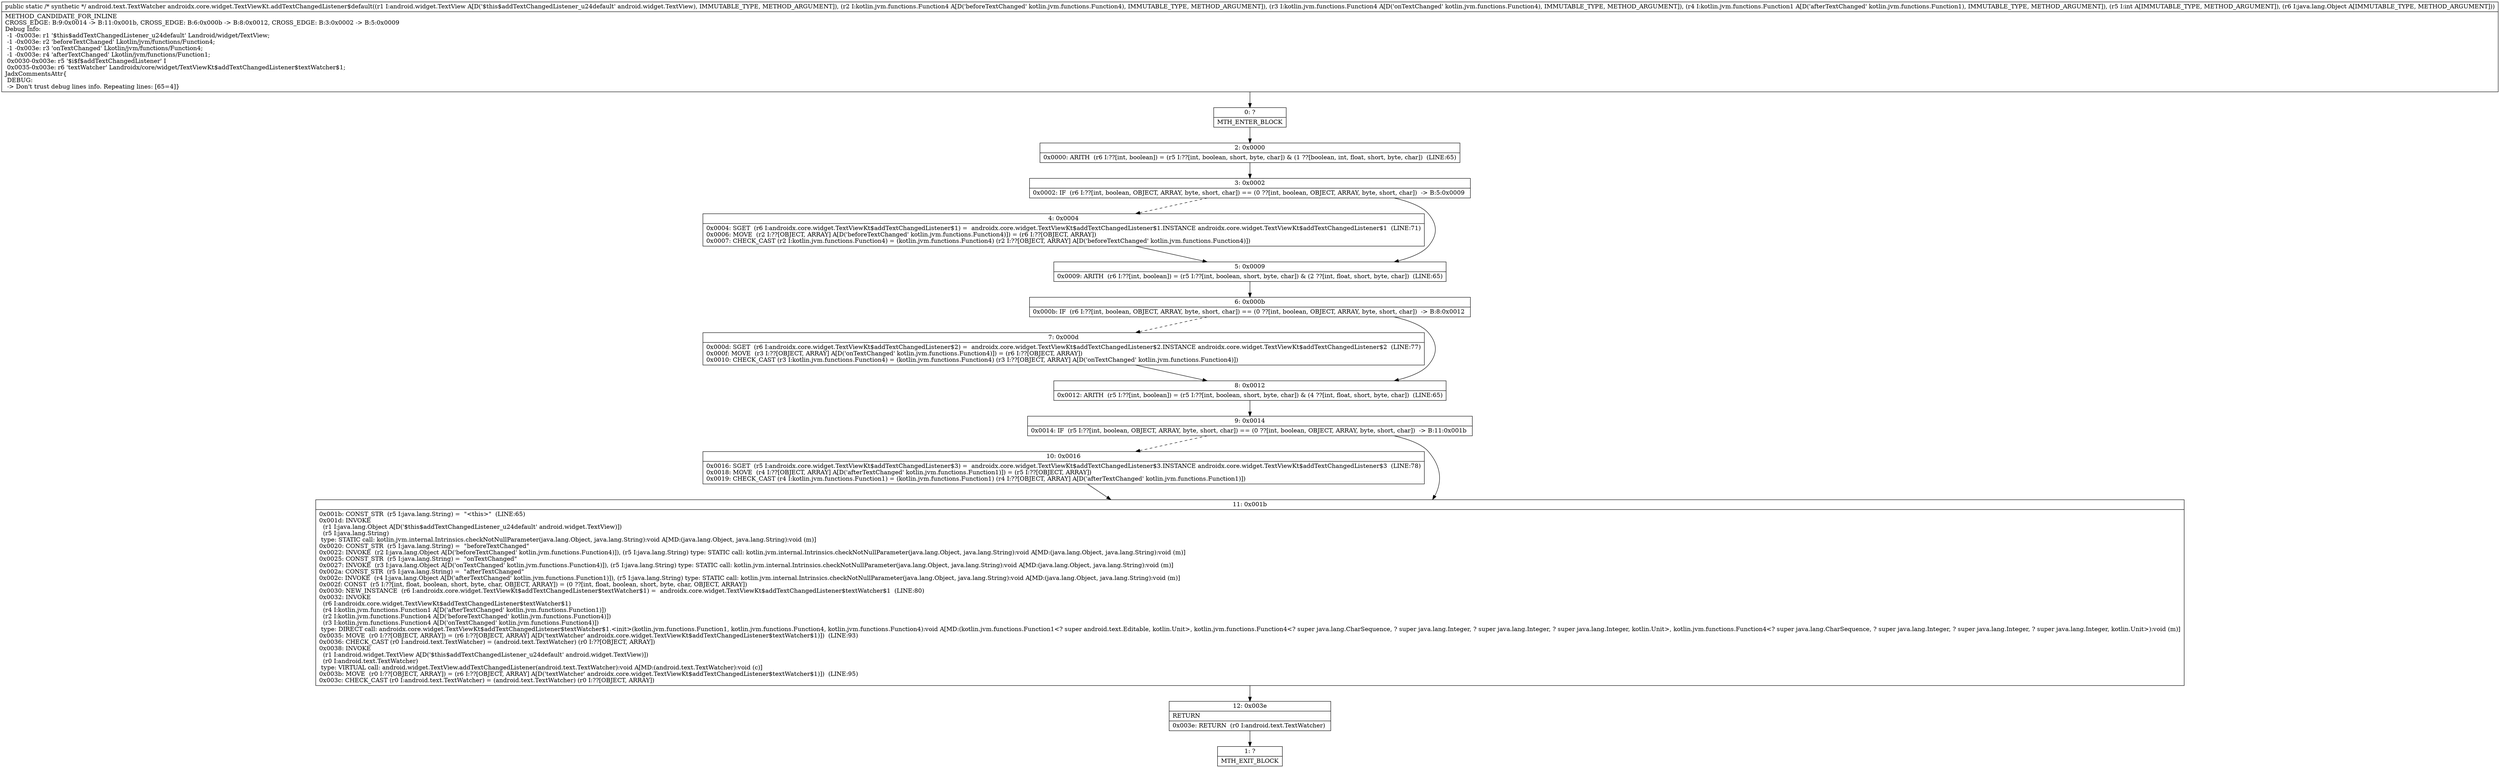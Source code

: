 digraph "CFG forandroidx.core.widget.TextViewKt.addTextChangedListener$default(Landroid\/widget\/TextView;Lkotlin\/jvm\/functions\/Function4;Lkotlin\/jvm\/functions\/Function4;Lkotlin\/jvm\/functions\/Function1;ILjava\/lang\/Object;)Landroid\/text\/TextWatcher;" {
Node_0 [shape=record,label="{0\:\ ?|MTH_ENTER_BLOCK\l}"];
Node_2 [shape=record,label="{2\:\ 0x0000|0x0000: ARITH  (r6 I:??[int, boolean]) = (r5 I:??[int, boolean, short, byte, char]) & (1 ??[boolean, int, float, short, byte, char])  (LINE:65)\l}"];
Node_3 [shape=record,label="{3\:\ 0x0002|0x0002: IF  (r6 I:??[int, boolean, OBJECT, ARRAY, byte, short, char]) == (0 ??[int, boolean, OBJECT, ARRAY, byte, short, char])  \-\> B:5:0x0009 \l}"];
Node_4 [shape=record,label="{4\:\ 0x0004|0x0004: SGET  (r6 I:androidx.core.widget.TextViewKt$addTextChangedListener$1) =  androidx.core.widget.TextViewKt$addTextChangedListener$1.INSTANCE androidx.core.widget.TextViewKt$addTextChangedListener$1  (LINE:71)\l0x0006: MOVE  (r2 I:??[OBJECT, ARRAY] A[D('beforeTextChanged' kotlin.jvm.functions.Function4)]) = (r6 I:??[OBJECT, ARRAY]) \l0x0007: CHECK_CAST (r2 I:kotlin.jvm.functions.Function4) = (kotlin.jvm.functions.Function4) (r2 I:??[OBJECT, ARRAY] A[D('beforeTextChanged' kotlin.jvm.functions.Function4)]) \l}"];
Node_5 [shape=record,label="{5\:\ 0x0009|0x0009: ARITH  (r6 I:??[int, boolean]) = (r5 I:??[int, boolean, short, byte, char]) & (2 ??[int, float, short, byte, char])  (LINE:65)\l}"];
Node_6 [shape=record,label="{6\:\ 0x000b|0x000b: IF  (r6 I:??[int, boolean, OBJECT, ARRAY, byte, short, char]) == (0 ??[int, boolean, OBJECT, ARRAY, byte, short, char])  \-\> B:8:0x0012 \l}"];
Node_7 [shape=record,label="{7\:\ 0x000d|0x000d: SGET  (r6 I:androidx.core.widget.TextViewKt$addTextChangedListener$2) =  androidx.core.widget.TextViewKt$addTextChangedListener$2.INSTANCE androidx.core.widget.TextViewKt$addTextChangedListener$2  (LINE:77)\l0x000f: MOVE  (r3 I:??[OBJECT, ARRAY] A[D('onTextChanged' kotlin.jvm.functions.Function4)]) = (r6 I:??[OBJECT, ARRAY]) \l0x0010: CHECK_CAST (r3 I:kotlin.jvm.functions.Function4) = (kotlin.jvm.functions.Function4) (r3 I:??[OBJECT, ARRAY] A[D('onTextChanged' kotlin.jvm.functions.Function4)]) \l}"];
Node_8 [shape=record,label="{8\:\ 0x0012|0x0012: ARITH  (r5 I:??[int, boolean]) = (r5 I:??[int, boolean, short, byte, char]) & (4 ??[int, float, short, byte, char])  (LINE:65)\l}"];
Node_9 [shape=record,label="{9\:\ 0x0014|0x0014: IF  (r5 I:??[int, boolean, OBJECT, ARRAY, byte, short, char]) == (0 ??[int, boolean, OBJECT, ARRAY, byte, short, char])  \-\> B:11:0x001b \l}"];
Node_10 [shape=record,label="{10\:\ 0x0016|0x0016: SGET  (r5 I:androidx.core.widget.TextViewKt$addTextChangedListener$3) =  androidx.core.widget.TextViewKt$addTextChangedListener$3.INSTANCE androidx.core.widget.TextViewKt$addTextChangedListener$3  (LINE:78)\l0x0018: MOVE  (r4 I:??[OBJECT, ARRAY] A[D('afterTextChanged' kotlin.jvm.functions.Function1)]) = (r5 I:??[OBJECT, ARRAY]) \l0x0019: CHECK_CAST (r4 I:kotlin.jvm.functions.Function1) = (kotlin.jvm.functions.Function1) (r4 I:??[OBJECT, ARRAY] A[D('afterTextChanged' kotlin.jvm.functions.Function1)]) \l}"];
Node_11 [shape=record,label="{11\:\ 0x001b|0x001b: CONST_STR  (r5 I:java.lang.String) =  \"\<this\>\"  (LINE:65)\l0x001d: INVOKE  \l  (r1 I:java.lang.Object A[D('$this$addTextChangedListener_u24default' android.widget.TextView)])\l  (r5 I:java.lang.String)\l type: STATIC call: kotlin.jvm.internal.Intrinsics.checkNotNullParameter(java.lang.Object, java.lang.String):void A[MD:(java.lang.Object, java.lang.String):void (m)]\l0x0020: CONST_STR  (r5 I:java.lang.String) =  \"beforeTextChanged\" \l0x0022: INVOKE  (r2 I:java.lang.Object A[D('beforeTextChanged' kotlin.jvm.functions.Function4)]), (r5 I:java.lang.String) type: STATIC call: kotlin.jvm.internal.Intrinsics.checkNotNullParameter(java.lang.Object, java.lang.String):void A[MD:(java.lang.Object, java.lang.String):void (m)]\l0x0025: CONST_STR  (r5 I:java.lang.String) =  \"onTextChanged\" \l0x0027: INVOKE  (r3 I:java.lang.Object A[D('onTextChanged' kotlin.jvm.functions.Function4)]), (r5 I:java.lang.String) type: STATIC call: kotlin.jvm.internal.Intrinsics.checkNotNullParameter(java.lang.Object, java.lang.String):void A[MD:(java.lang.Object, java.lang.String):void (m)]\l0x002a: CONST_STR  (r5 I:java.lang.String) =  \"afterTextChanged\" \l0x002c: INVOKE  (r4 I:java.lang.Object A[D('afterTextChanged' kotlin.jvm.functions.Function1)]), (r5 I:java.lang.String) type: STATIC call: kotlin.jvm.internal.Intrinsics.checkNotNullParameter(java.lang.Object, java.lang.String):void A[MD:(java.lang.Object, java.lang.String):void (m)]\l0x002f: CONST  (r5 I:??[int, float, boolean, short, byte, char, OBJECT, ARRAY]) = (0 ??[int, float, boolean, short, byte, char, OBJECT, ARRAY]) \l0x0030: NEW_INSTANCE  (r6 I:androidx.core.widget.TextViewKt$addTextChangedListener$textWatcher$1) =  androidx.core.widget.TextViewKt$addTextChangedListener$textWatcher$1  (LINE:80)\l0x0032: INVOKE  \l  (r6 I:androidx.core.widget.TextViewKt$addTextChangedListener$textWatcher$1)\l  (r4 I:kotlin.jvm.functions.Function1 A[D('afterTextChanged' kotlin.jvm.functions.Function1)])\l  (r2 I:kotlin.jvm.functions.Function4 A[D('beforeTextChanged' kotlin.jvm.functions.Function4)])\l  (r3 I:kotlin.jvm.functions.Function4 A[D('onTextChanged' kotlin.jvm.functions.Function4)])\l type: DIRECT call: androidx.core.widget.TextViewKt$addTextChangedListener$textWatcher$1.\<init\>(kotlin.jvm.functions.Function1, kotlin.jvm.functions.Function4, kotlin.jvm.functions.Function4):void A[MD:(kotlin.jvm.functions.Function1\<? super android.text.Editable, kotlin.Unit\>, kotlin.jvm.functions.Function4\<? super java.lang.CharSequence, ? super java.lang.Integer, ? super java.lang.Integer, ? super java.lang.Integer, kotlin.Unit\>, kotlin.jvm.functions.Function4\<? super java.lang.CharSequence, ? super java.lang.Integer, ? super java.lang.Integer, ? super java.lang.Integer, kotlin.Unit\>):void (m)]\l0x0035: MOVE  (r0 I:??[OBJECT, ARRAY]) = (r6 I:??[OBJECT, ARRAY] A[D('textWatcher' androidx.core.widget.TextViewKt$addTextChangedListener$textWatcher$1)])  (LINE:93)\l0x0036: CHECK_CAST (r0 I:android.text.TextWatcher) = (android.text.TextWatcher) (r0 I:??[OBJECT, ARRAY]) \l0x0038: INVOKE  \l  (r1 I:android.widget.TextView A[D('$this$addTextChangedListener_u24default' android.widget.TextView)])\l  (r0 I:android.text.TextWatcher)\l type: VIRTUAL call: android.widget.TextView.addTextChangedListener(android.text.TextWatcher):void A[MD:(android.text.TextWatcher):void (c)]\l0x003b: MOVE  (r0 I:??[OBJECT, ARRAY]) = (r6 I:??[OBJECT, ARRAY] A[D('textWatcher' androidx.core.widget.TextViewKt$addTextChangedListener$textWatcher$1)])  (LINE:95)\l0x003c: CHECK_CAST (r0 I:android.text.TextWatcher) = (android.text.TextWatcher) (r0 I:??[OBJECT, ARRAY]) \l}"];
Node_12 [shape=record,label="{12\:\ 0x003e|RETURN\l|0x003e: RETURN  (r0 I:android.text.TextWatcher) \l}"];
Node_1 [shape=record,label="{1\:\ ?|MTH_EXIT_BLOCK\l}"];
MethodNode[shape=record,label="{public static \/* synthetic *\/ android.text.TextWatcher androidx.core.widget.TextViewKt.addTextChangedListener$default((r1 I:android.widget.TextView A[D('$this$addTextChangedListener_u24default' android.widget.TextView), IMMUTABLE_TYPE, METHOD_ARGUMENT]), (r2 I:kotlin.jvm.functions.Function4 A[D('beforeTextChanged' kotlin.jvm.functions.Function4), IMMUTABLE_TYPE, METHOD_ARGUMENT]), (r3 I:kotlin.jvm.functions.Function4 A[D('onTextChanged' kotlin.jvm.functions.Function4), IMMUTABLE_TYPE, METHOD_ARGUMENT]), (r4 I:kotlin.jvm.functions.Function1 A[D('afterTextChanged' kotlin.jvm.functions.Function1), IMMUTABLE_TYPE, METHOD_ARGUMENT]), (r5 I:int A[IMMUTABLE_TYPE, METHOD_ARGUMENT]), (r6 I:java.lang.Object A[IMMUTABLE_TYPE, METHOD_ARGUMENT]))  | METHOD_CANDIDATE_FOR_INLINE\lCROSS_EDGE: B:9:0x0014 \-\> B:11:0x001b, CROSS_EDGE: B:6:0x000b \-\> B:8:0x0012, CROSS_EDGE: B:3:0x0002 \-\> B:5:0x0009\lDebug Info:\l  \-1 \-0x003e: r1 '$this$addTextChangedListener_u24default' Landroid\/widget\/TextView;\l  \-1 \-0x003e: r2 'beforeTextChanged' Lkotlin\/jvm\/functions\/Function4;\l  \-1 \-0x003e: r3 'onTextChanged' Lkotlin\/jvm\/functions\/Function4;\l  \-1 \-0x003e: r4 'afterTextChanged' Lkotlin\/jvm\/functions\/Function1;\l  0x0030\-0x003e: r5 '$i$f$addTextChangedListener' I\l  0x0035\-0x003e: r6 'textWatcher' Landroidx\/core\/widget\/TextViewKt$addTextChangedListener$textWatcher$1;\lJadxCommentsAttr\{\l DEBUG: \l \-\> Don't trust debug lines info. Repeating lines: [65=4]\}\l}"];
MethodNode -> Node_0;Node_0 -> Node_2;
Node_2 -> Node_3;
Node_3 -> Node_4[style=dashed];
Node_3 -> Node_5;
Node_4 -> Node_5;
Node_5 -> Node_6;
Node_6 -> Node_7[style=dashed];
Node_6 -> Node_8;
Node_7 -> Node_8;
Node_8 -> Node_9;
Node_9 -> Node_10[style=dashed];
Node_9 -> Node_11;
Node_10 -> Node_11;
Node_11 -> Node_12;
Node_12 -> Node_1;
}

